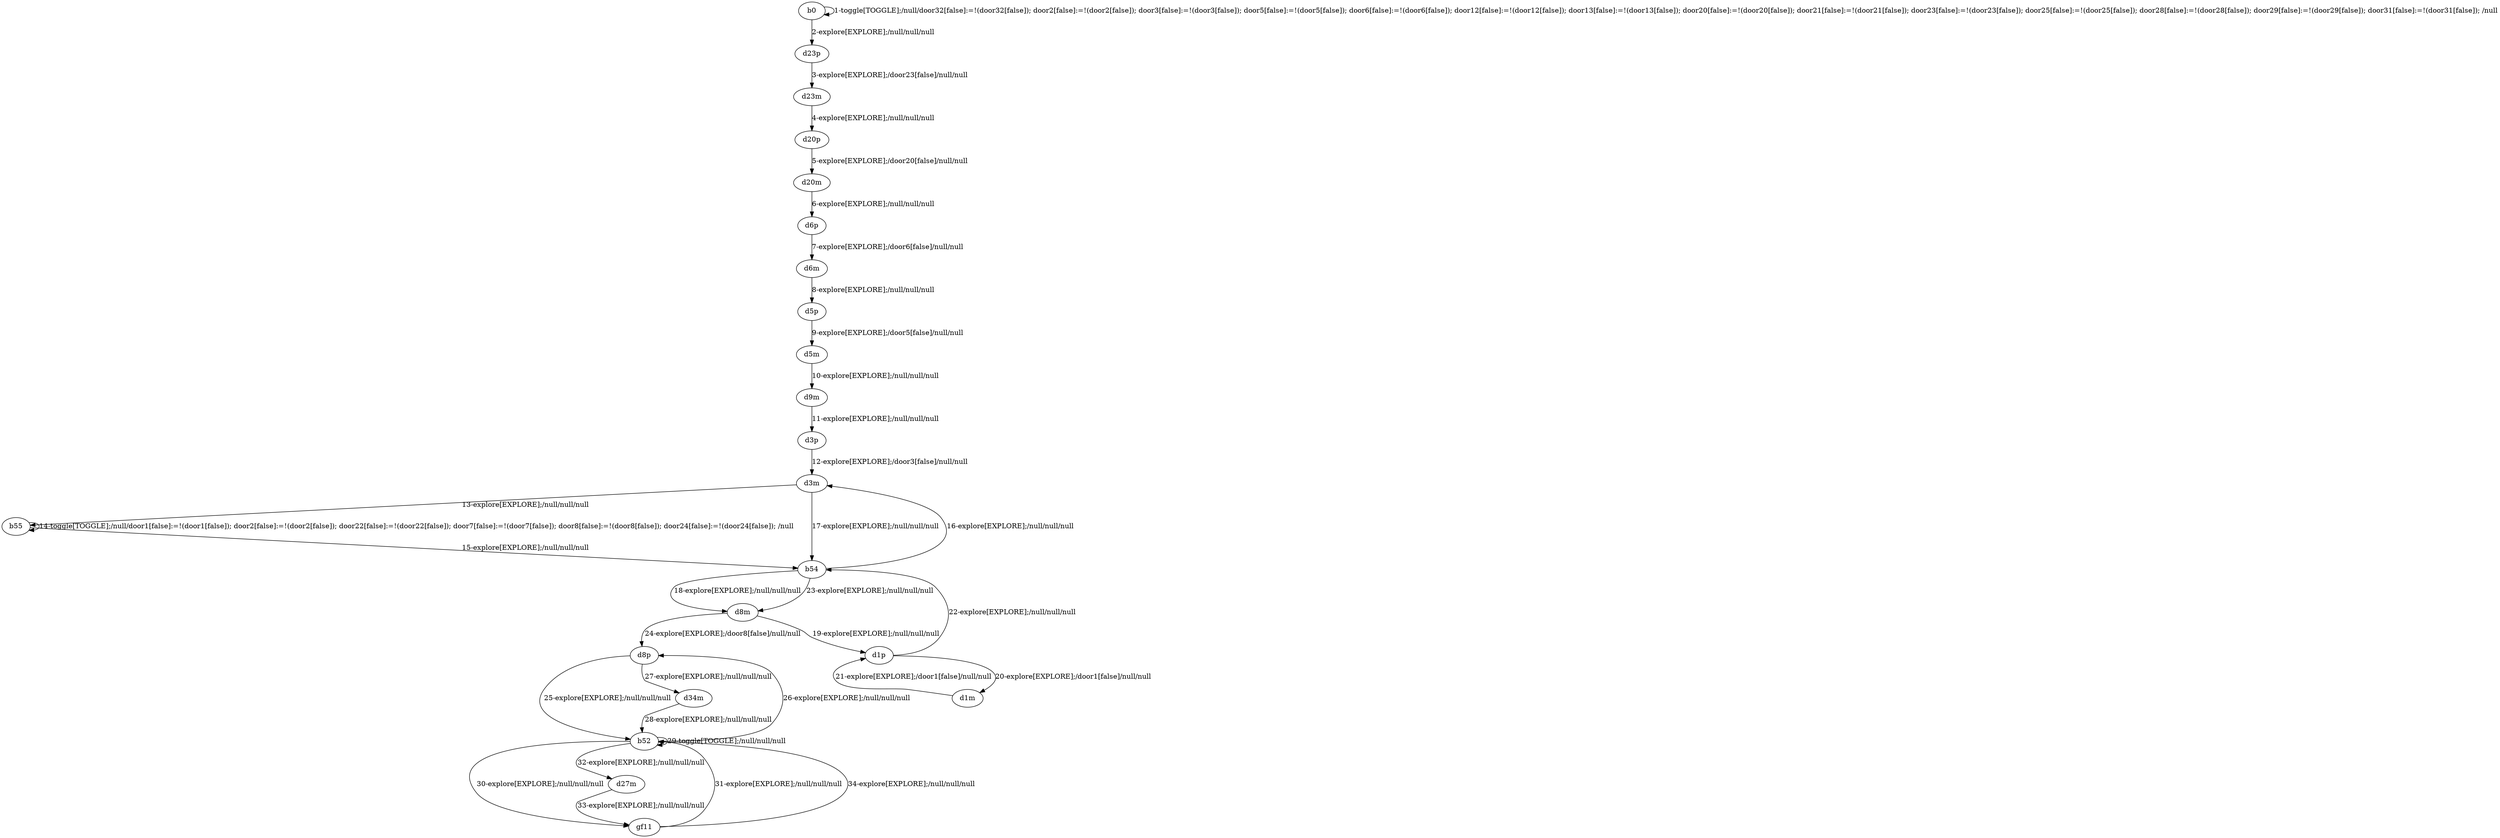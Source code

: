 # Total number of goals covered by this test: 1
# d27m --> gf11

digraph g {
"b0" -> "b0" [label = "1-toggle[TOGGLE];/null/door32[false]:=!(door32[false]); door2[false]:=!(door2[false]); door3[false]:=!(door3[false]); door5[false]:=!(door5[false]); door6[false]:=!(door6[false]); door12[false]:=!(door12[false]); door13[false]:=!(door13[false]); door20[false]:=!(door20[false]); door21[false]:=!(door21[false]); door23[false]:=!(door23[false]); door25[false]:=!(door25[false]); door28[false]:=!(door28[false]); door29[false]:=!(door29[false]); door31[false]:=!(door31[false]); /null"];
"b0" -> "d23p" [label = "2-explore[EXPLORE];/null/null/null"];
"d23p" -> "d23m" [label = "3-explore[EXPLORE];/door23[false]/null/null"];
"d23m" -> "d20p" [label = "4-explore[EXPLORE];/null/null/null"];
"d20p" -> "d20m" [label = "5-explore[EXPLORE];/door20[false]/null/null"];
"d20m" -> "d6p" [label = "6-explore[EXPLORE];/null/null/null"];
"d6p" -> "d6m" [label = "7-explore[EXPLORE];/door6[false]/null/null"];
"d6m" -> "d5p" [label = "8-explore[EXPLORE];/null/null/null"];
"d5p" -> "d5m" [label = "9-explore[EXPLORE];/door5[false]/null/null"];
"d5m" -> "d9m" [label = "10-explore[EXPLORE];/null/null/null"];
"d9m" -> "d3p" [label = "11-explore[EXPLORE];/null/null/null"];
"d3p" -> "d3m" [label = "12-explore[EXPLORE];/door3[false]/null/null"];
"d3m" -> "b55" [label = "13-explore[EXPLORE];/null/null/null"];
"b55" -> "b55" [label = "14-toggle[TOGGLE];/null/door1[false]:=!(door1[false]); door2[false]:=!(door2[false]); door22[false]:=!(door22[false]); door7[false]:=!(door7[false]); door8[false]:=!(door8[false]); door24[false]:=!(door24[false]); /null"];
"b55" -> "b54" [label = "15-explore[EXPLORE];/null/null/null"];
"b54" -> "d3m" [label = "16-explore[EXPLORE];/null/null/null"];
"d3m" -> "b54" [label = "17-explore[EXPLORE];/null/null/null"];
"b54" -> "d8m" [label = "18-explore[EXPLORE];/null/null/null"];
"d8m" -> "d1p" [label = "19-explore[EXPLORE];/null/null/null"];
"d1p" -> "d1m" [label = "20-explore[EXPLORE];/door1[false]/null/null"];
"d1m" -> "d1p" [label = "21-explore[EXPLORE];/door1[false]/null/null"];
"d1p" -> "b54" [label = "22-explore[EXPLORE];/null/null/null"];
"b54" -> "d8m" [label = "23-explore[EXPLORE];/null/null/null"];
"d8m" -> "d8p" [label = "24-explore[EXPLORE];/door8[false]/null/null"];
"d8p" -> "b52" [label = "25-explore[EXPLORE];/null/null/null"];
"b52" -> "d8p" [label = "26-explore[EXPLORE];/null/null/null"];
"d8p" -> "d34m" [label = "27-explore[EXPLORE];/null/null/null"];
"d34m" -> "b52" [label = "28-explore[EXPLORE];/null/null/null"];
"b52" -> "b52" [label = "29-toggle[TOGGLE];/null/null/null"];
"b52" -> "gf11" [label = "30-explore[EXPLORE];/null/null/null"];
"gf11" -> "b52" [label = "31-explore[EXPLORE];/null/null/null"];
"b52" -> "d27m" [label = "32-explore[EXPLORE];/null/null/null"];
"d27m" -> "gf11" [label = "33-explore[EXPLORE];/null/null/null"];
"gf11" -> "b52" [label = "34-explore[EXPLORE];/null/null/null"];
}